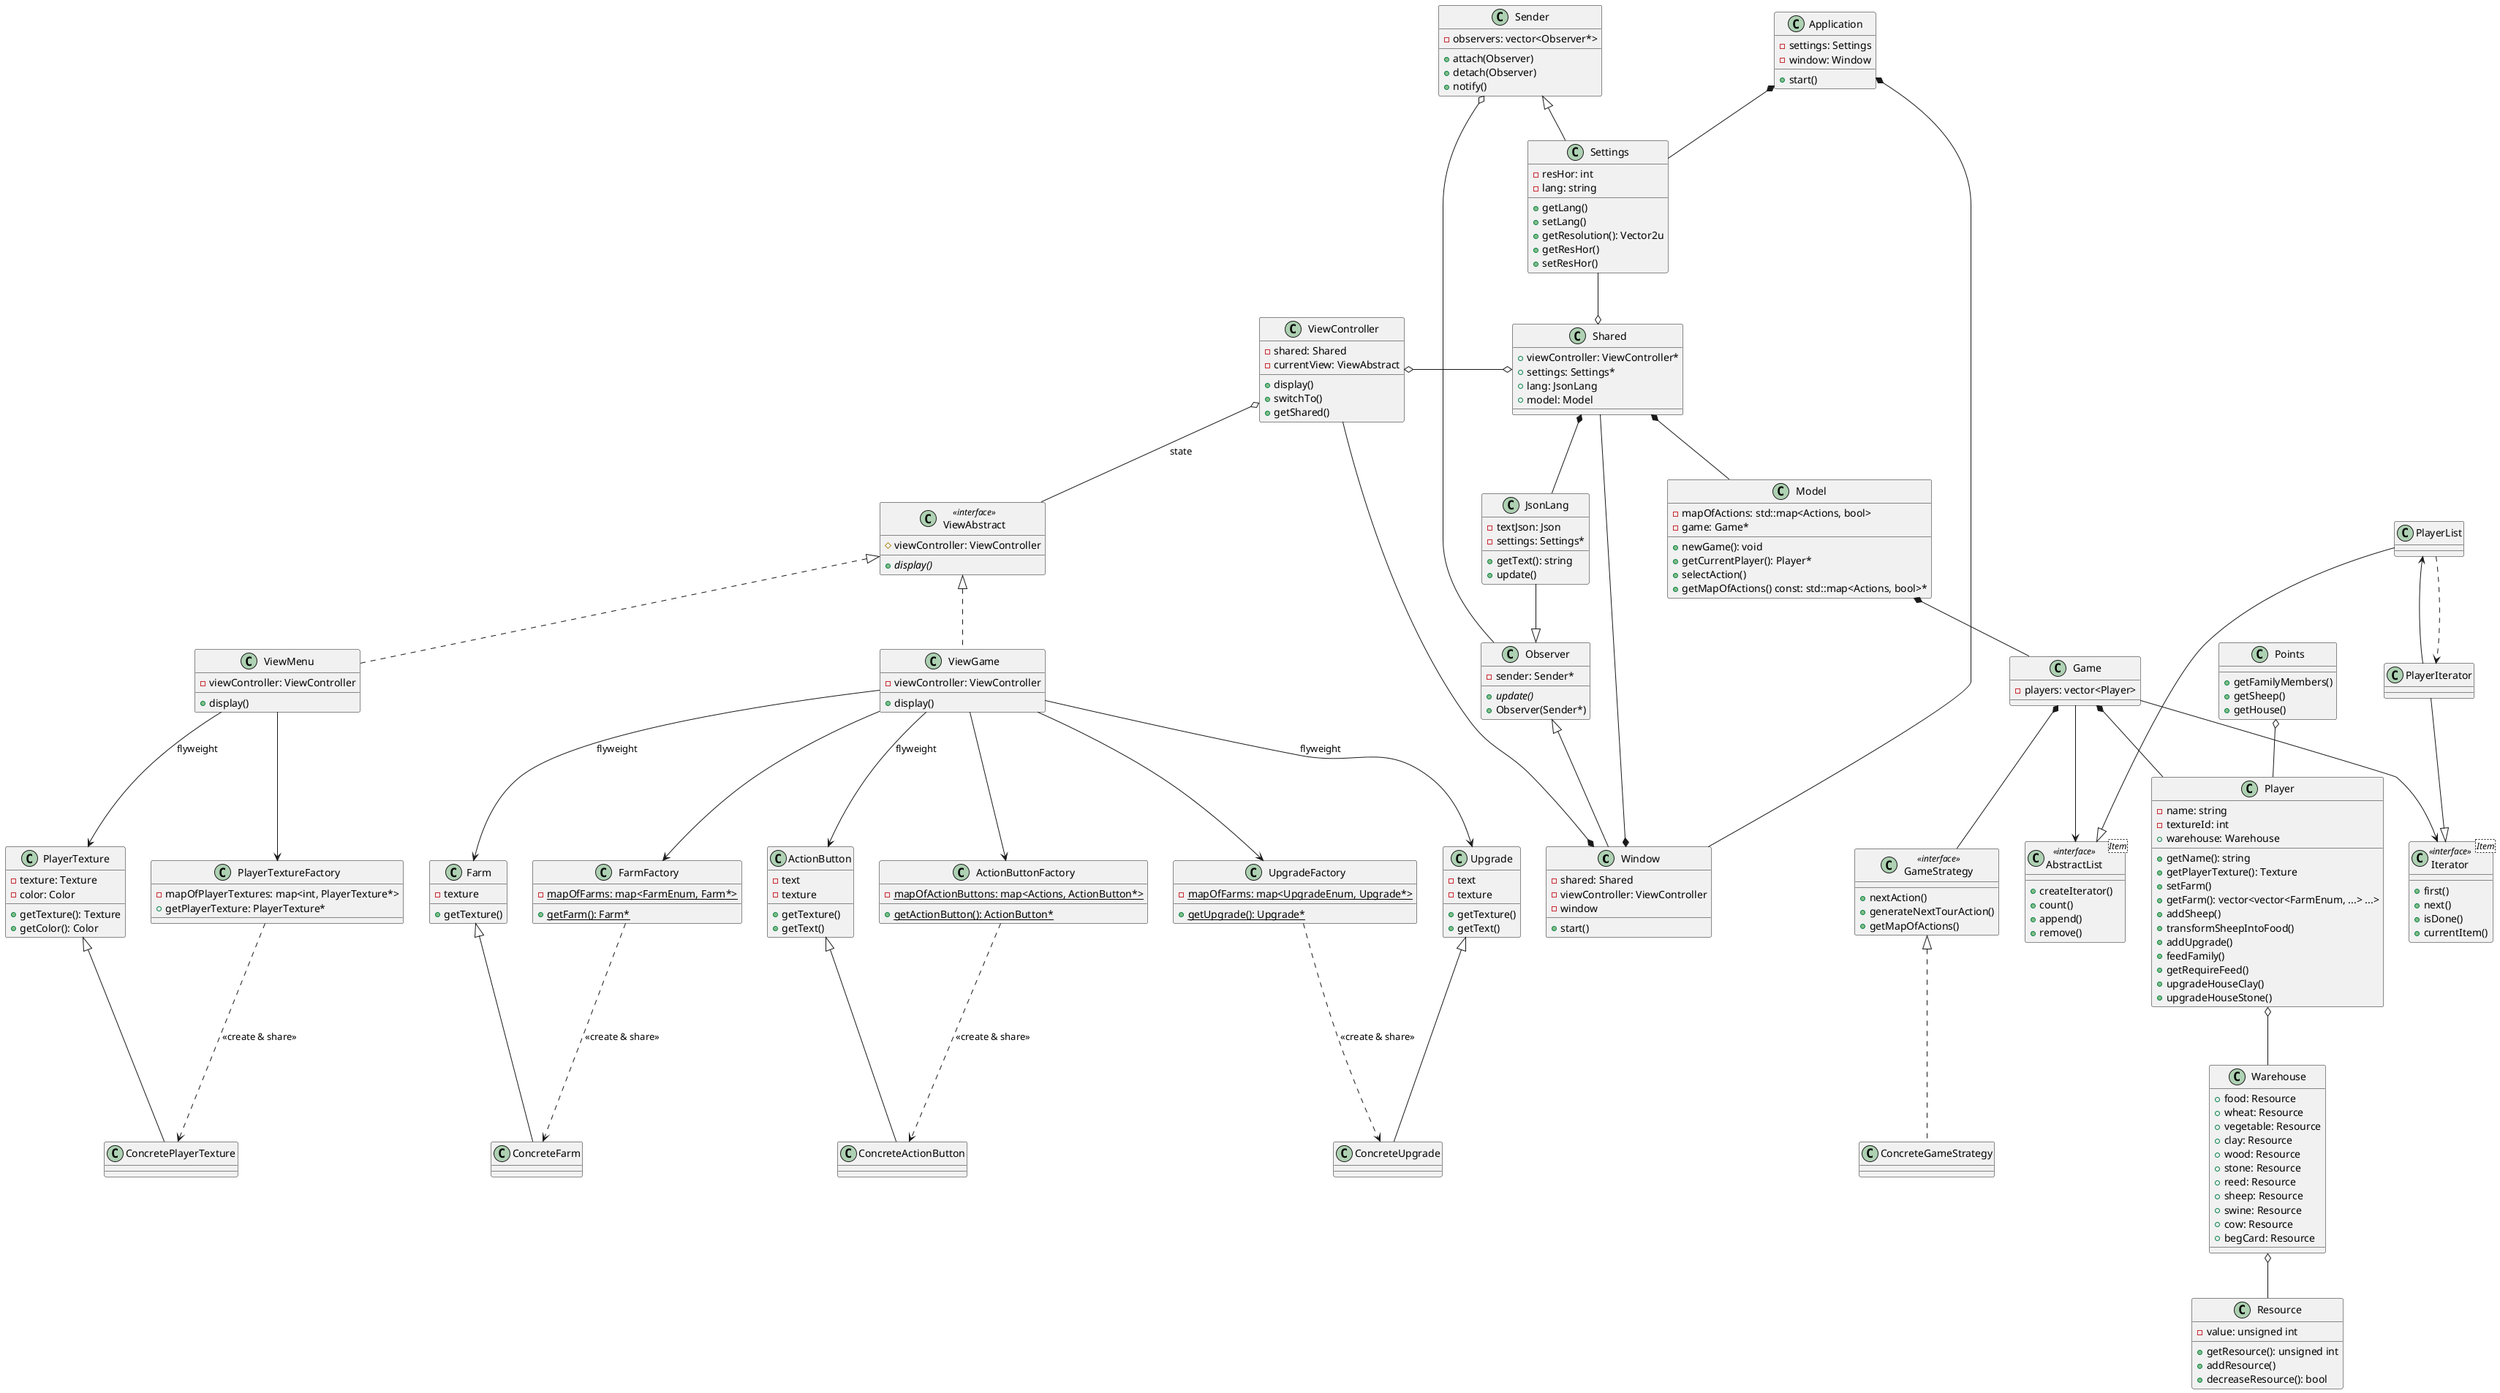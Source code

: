 @startuml

class Window{
    - shared: Shared
    - viewController: ViewController
    - window
    + start()
}

class Shared{
    + viewController: ViewController*
    + settings: Settings*
    + lang: JsonLang
    + model: Model
}

class ViewController{
    - shared: Shared
    - currentView: ViewAbstract
    + display()
    + switchTo()
    + getShared()
}

class ViewMenu{
    - viewController: ViewController
    + display()
}

class ViewAbstract <<interface >>{
    # viewController: ViewController
    + {abstract} display()
}

class Settings {
    - resHor: int
    - lang: string
    + getLang()
    + setLang()
    + getResolution(): Vector2u
    + getResHor()
    + setResHor()
}

class Observer {
    - sender: Sender*
    + {abstract}update()
    + Observer(Sender*)
}

class Sender {
    - observers: vector<Observer*>
    + attach(Observer)
    + detach(Observer)
    + notify()
}

class Application{
    - settings: Settings
    - window: Window
    + start()
}

class ViewGame{
    - viewController: ViewController
    + display()
}

class ActionButtonFactory {
    - {static} mapOfActionButtons: map<Actions, ActionButton*>
    + {static} getActionButton(): ActionButton*
}

class ActionButton{
    - text
    - texture
    + getTexture()
    + getText()
}

class ConcreteActionButton{
}

class FarmFactory{
    - {static} mapOfFarms: map<FarmEnum, Farm*>
    + {static} getFarm(): Farm*
}

class Farm{
    - texture
    + getTexture()
}
class ConcreteFarm{
}

class UpgradeFactory{
    - {static} mapOfFarms: map<UpgradeEnum, Upgrade*>
    + {static} getUpgrade(): Upgrade*
}

class Upgrade{
    - text
    - texture
    + getTexture()
    + getText()
}

class ConcreteUpgrade{
}

class PlayerTextureFactory{
    - mapOfPlayerTextures: map<int, PlayerTexture*>
    + getPlayerTexture: PlayerTexture*
}

class PlayerTexture{
    - texture: Texture
    - color: Color
    + getTexture(): Texture
    + getColor(): Color
}

class ConcretePlayerTexture{
}

class JsonLang{
    - textJson: Json
    - settings: Settings*
    + getText(): string
    + update()
}

class Model{
    - mapOfActions: std::map<Actions, bool>
    - game: Game*
    + newGame(): void
    + getCurrentPlayer(): Player*
    + selectAction()
    + getMapOfActions() const: std::map<Actions, bool>*
}

class Player {
    - name: string
    - textureId: int
    + warehouse: Warehouse
    + getName(): string
    + getPlayerTexture(): Texture
    + setFarm()
    + getFarm(): vector<vector<FarmEnum, ...> ...>
    + addSheep()
    + transformSheepIntoFood()
    + addUpgrade()
    + feedFamily()
    + getRequireFeed()
    + upgradeHouseClay()
    + upgradeHouseStone()
}

class Warehouse {
    + food: Resource
    + wheat: Resource
    + vegetable: Resource
    + clay: Resource
    + wood: Resource
    + stone: Resource
    + reed: Resource
    + sheep: Resource
    + swine: Resource
    + cow: Resource
    + begCard: Resource
}

class Resource {
    - value: unsigned int
    + getResource(): unsigned int
    + addResource()
    + decreaseResource(): bool
}

class Game {
    - players: vector<Player>
}

class GameStrategy <<interface>> {
    + nextAction()
    + generateNextTourAction()
    + getMapOfActions()
}

class ConcreteGameStrategy {

}

class Points {
    + getFamilyMembers()
    + getSheep()
    + getHouse()
}

class AbstractList <Item> <<interface>> {
    + createIterator()
    + count()
    + append()
    + remove()
}

class Iterator <Item> <<interface>> {
    + first()
    + next()
    + isDone()
    + currentItem()
}


Window *-- ViewController
Window *-- Shared

ViewController o-o Shared
Shared *-- JsonLang
JsonLang --|> Observer

ViewAbstract <|.. ViewMenu
ViewAbstract <|.. ViewGame
ViewController o-- ViewAbstract: state

PlayerTexture <|-- ConcretePlayerTexture
ViewMenu --> PlayerTextureFactory
ViewMenu --> PlayerTexture: flyweight
PlayerTextureFactory ..> ConcretePlayerTexture: <<create & share>>

ActionButton <|-- ConcreteActionButton
ViewGame --> ActionButtonFactory
ViewGame --> ActionButton: flyweight
ActionButtonFactory ..> ConcreteActionButton: <<create & share>>

Farm <|-- ConcreteFarm
ViewGame --> FarmFactory
ViewGame --> Farm: flyweight
FarmFactory ..> ConcreteFarm: <<create & share>>

Upgrade <|-- ConcreteUpgrade
ViewGame --> UpgradeFactory
ViewGame --> Upgrade: flyweight
UpgradeFactory ..> ConcreteUpgrade: <<create & share>>

Sender <|-- Settings
Sender o-- Observer
Observer <|-- Window

Application *-- Window
Application *-- Settings

Settings --o Shared

Shared *-- Model
Model *-- Game
Game *-- Player

Player o-- Warehouse
Warehouse o-- Resource

Game *-- GameStrategy
GameStrategy <|.. ConcreteGameStrategy

Points o-- Player

Game --> AbstractList
Game --> Iterator
PlayerList --|> AbstractList
PlayerIterator --|> Iterator
PlayerList <-- PlayerIterator
PlayerList ..> PlayerIterator

@enduml